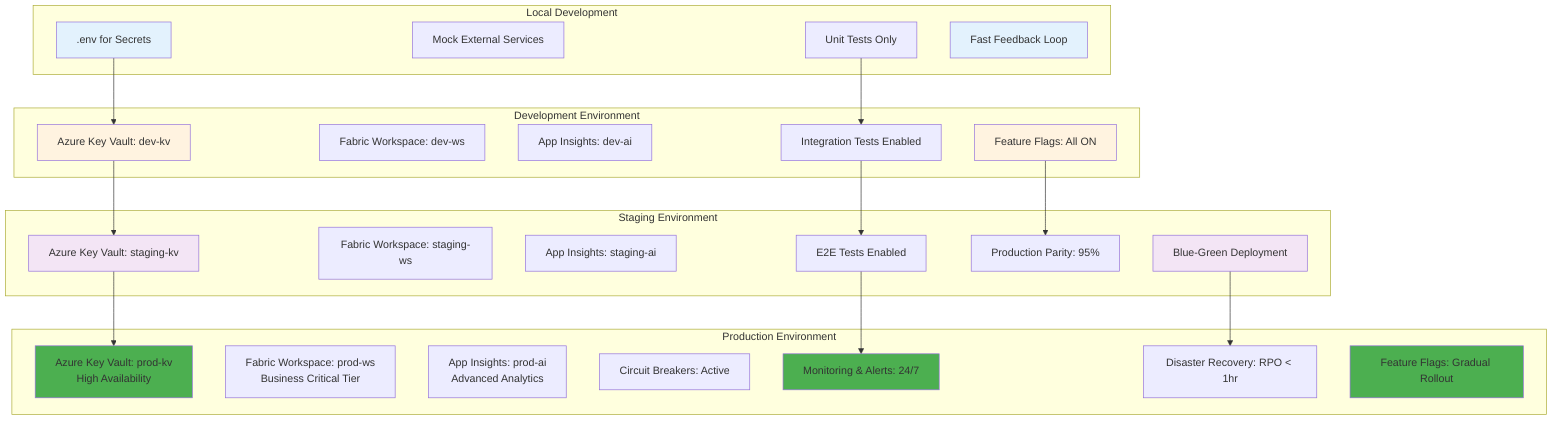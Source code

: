 graph TB
    subgraph "Local Development"
        L1[.env for Secrets]
        L2[Mock External Services]
        L3[Unit Tests Only]
        L4[Fast Feedback Loop]
    end
    
    subgraph "Development Environment"
        D1[Azure Key Vault: dev-kv]
        D2[Fabric Workspace: dev-ws]
        D3[App Insights: dev-ai]
        D4[Integration Tests Enabled]
        D5[Feature Flags: All ON]
    end
    
    subgraph "Staging Environment"
        S1[Azure Key Vault: staging-kv]
        S2[Fabric Workspace: staging-ws]
        S3[App Insights: staging-ai]
        S4[E2E Tests Enabled]
        S5[Production Parity: 95%]
        S6[Blue-Green Deployment]
    end
    
    subgraph "Production Environment"
        P1[Azure Key Vault: prod-kv<br/>High Availability]
        P2[Fabric Workspace: prod-ws<br/>Business Critical Tier]
        P3[App Insights: prod-ai<br/>Advanced Analytics]
        P4[Circuit Breakers: Active]
        P5[Monitoring & Alerts: 24/7]
        P6[Disaster Recovery: RPO < 1hr]
        P7[Feature Flags: Gradual Rollout]
    end
    
    L1 --> D1
    L3 --> D4
    
    D1 --> S1
    D4 --> S4
    D5 --> S5
    
    S1 --> P1
    S4 --> P5
    S6 --> P6
    
    style L1 fill:#e3f2fd
    style L4 fill:#e3f2fd
    
    style D1 fill:#fff3e0
    style D5 fill:#fff3e0
    
    style S1 fill:#f3e5f5
    style S6 fill:#f3e5f5
    
    style P1 fill:#4caf50
    style P5 fill:#4caf50
    style P7 fill:#4caf50